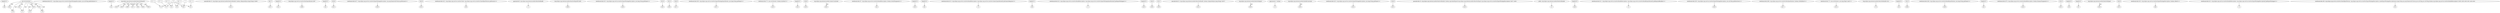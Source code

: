 digraph g {
0[label="lengthof r3"]
1[label="$i8"]
0->1[label=""]
2[label="java.util.ArrayList"]
3[label="$r47"]
2->3[label="type"]
4[label="interfaceinvoke $r31.<org.eclipse.osgi.service.resolver.ExportPackageDescription: java.util.Map getAttributes()>()"]
5[label="$r32"]
4->5[label=""]
6[label="lengthof r2"]
7[label="$i1"]
6->7[label=""]
8[label="org.eclipse.osgi.internal.module.ResolverExport[]"]
9[label="$r16"]
8->9[label="type"]
10[label="0"]
11[label="i11"]
10->11[label=""]
12[label="specialinvoke r0.<org.eclipse.osgi.internal.module.ResolverBundle: boolean isRequired(java.lang.String)>($r49)"]
13[label="$z12"]
12->13[label=""]
14[label="r6[i17]"]
15[label="$r37"]
14->15[label=""]
16[label="r76"]
2->16[label="type"]
17[label="i13"]
10->17[label=""]
18[label="i17 + 1"]
19[label="i17"]
18->19[label=""]
20[label="i16 + 1"]
21[label="i16"]
20->21[label=""]
22[label="lengthof r2"]
23[label="$i12"]
22->23[label=""]
24[label="i13 + 1"]
24->17[label=""]
25[label="(org.eclipse.osgi.service.resolver.HostSpecification) $r67"]
26[label="$r68"]
25->26[label=""]
27[label="$r20"]
28[label="r79"]
27->28[label=""]
29[label="lengthof r3"]
30[label="$i2"]
29->30[label=""]
31[label="r4[i16]"]
32[label="$r31"]
31->32[label=""]
33[label="interfaceinvoke $r27.<org.eclipse.osgi.service.resolver.ExportPackageDescription: org.osgi.framework.Version getVersion()>()"]
34[label="$r28"]
33->34[label=""]
10->19[label=""]
35[label="i15"]
10->35[label=""]
36[label="r4[i16]"]
37[label="$r33"]
36->37[label=""]
38[label="interfaceinvoke $r22.<org.eclipse.osgi.service.resolver.State: org.eclipse.osgi.service.resolver.StateObjectFactory getFactory()>()"]
39[label="r80"]
38->39[label=""]
40[label="$r82"]
8->40[label="type"]
41[label="$r41"]
2->41[label="type"]
42[label="@parameter0: org.eclipse.osgi.internal.module.ResolverBundle"]
43[label="r1"]
42->43[label=""]
44[label="z20"]
10->44[label=""]
45[label="1"]
45->44[label=""]
46[label="(org.eclipse.osgi.internal.module.ResolverExport[]) $r83"]
47[label="$r84"]
46->47[label=""]
48[label="interfaceinvoke $r25.<org.eclipse.osgi.service.resolver.ExportPackageDescription: java.lang.String getName()>()"]
49[label="$r26"]
48->49[label=""]
50[label="r5[i15]"]
51[label="$r43"]
50->51[label=""]
52[label="r2[i11]"]
53[label="$r56"]
52->53[label=""]
54[label="r77"]
2->54[label="type"]
3->54[label=""]
55[label="$r69"]
8->55[label="type"]
56[label="$r71"]
8->56[label="type"]
57[label="r4[i16]"]
58[label="$r27"]
57->58[label=""]
59[label="interfaceinvoke $r56.<org.eclipse.osgi.service.resolver.ImportPackageSpecification: java.lang.String getName()>()"]
60[label="$r57"]
59->60[label=""]
10->21[label=""]
61[label="interfaceinvoke r73.<java.util.Iterator: boolean hasNext()>()"]
62[label="$z19"]
61->62[label=""]
63[label="lengthof r3"]
64[label="$i14"]
63->64[label=""]
65[label="r4[i16]"]
66[label="$r29"]
65->66[label=""]
67[label="org.eclipse.osgi.internal.module.GenericConstraint"]
68[label="$r42"]
67->68[label="type"]
69[label="interfaceinvoke $r7.<org.eclipse.osgi.service.resolver.BundleDescription: boolean attachFragments()>()"]
70[label="$z2"]
69->70[label=""]
71[label="lengthof r4"]
72[label="$i10"]
71->72[label=""]
73[label="lengthof r4"]
74[label="$i5"]
73->74[label=""]
75[label="interfaceinvoke $r13.<org.eclipse.osgi.service.resolver.BundleDescription: org.eclipse.osgi.service.resolver.GenericSpecification[] getGenericRequires()>()"]
76[label="r5"]
75->76[label=""]
77[label="lengthof r2"]
78[label="$i9"]
77->78[label=""]
79[label="i11 + 1"]
79->11[label=""]
80[label="r78"]
41->80[label=""]
81[label="interfaceinvoke $r10.<org.eclipse.osgi.service.resolver.BundleDescription: org.eclipse.osgi.service.resolver.ImportPackageSpecification[] getImportPackages()>()"]
82[label="r2"]
81->82[label=""]
83[label="lengthof r4"]
84[label="$i19"]
83->84[label=""]
85[label="$r55"]
85->16[label=""]
2->28[label="type"]
86[label="r4[i16]"]
87[label="$r36"]
86->87[label=""]
88[label="r2[i11]"]
89[label="$r59"]
88->89[label=""]
2->80[label="type"]
90[label="specialinvoke r0.<org.eclipse.osgi.internal.module.ResolverBundle: boolean isImported(java.lang.String)>($r57)"]
91[label="$z14"]
90->91[label=""]
92[label="org.eclipse.osgi.internal.module.ResolverImport"]
93[label="$r58"]
92->93[label="type"]
94[label="@parameter1: boolean"]
95[label="z0"]
94->95[label=""]
2->27[label="type"]
96[label="org.eclipse.osgi.internal.module.BundleConstraint"]
97[label="$r50"]
96->97[label="type"]
98[label="interfaceinvoke $r23.<org.eclipse.osgi.service.resolver.ExportPackageDescription: java.lang.String getName()>()"]
99[label="$r24"]
98->99[label=""]
100[label="$r8"]
8->100[label="type"]
101[label="$r65"]
8->101[label="type"]
102[label="r4[i16]"]
103[label="$r25"]
102->103[label=""]
104[label="specialinvoke r0.<org.eclipse.osgi.internal.module.ResolverBundle: boolean equivalentExports(org.eclipse.osgi.internal.module.ResolverExport,org.eclipse.osgi.service.resolver.ExportPackageDescription)>($r37, $r36)"]
105[label="$z10"]
104->105[label=""]
106[label="@this: org.eclipse.osgi.internal.module.ResolverBundle"]
107[label="r0"]
106->107[label=""]
108[label="lengthof r6"]
109[label="$i18"]
108->109[label=""]
110[label="interfaceinvoke $r11.<org.eclipse.osgi.service.resolver.BundleDescription: org.eclipse.osgi.service.resolver.BundleSpecification[] getRequiredBundles()>()"]
111[label="r3"]
110->111[label=""]
112[label="i15 + 1"]
112->35[label=""]
113[label="interfaceinvoke $r29.<org.eclipse.osgi.service.resolver.ExportPackageDescription: java.util.Map getDirectives()>()"]
114[label="$r30"]
113->114[label=""]
115[label="interfaceinvoke $r68.<org.eclipse.osgi.service.resolver.HostSpecification: boolean isMultiHost()>()"]
116[label="$z17"]
115->116[label=""]
117[label="interfaceinvoke r73.<java.util.Iterator: java.lang.Object next()>()"]
118[label="$r14"]
117->118[label=""]
119[label="(org.eclipse.osgi.internal.module.ResolverBundle) $r14"]
120[label="r74"]
119->120[label=""]
121[label="lengthof r4"]
122[label="$i4"]
121->122[label=""]
123[label="r3[i13]"]
124[label="$r48"]
123->124[label=""]
125[label="interfaceinvoke $r48.<org.eclipse.osgi.service.resolver.BundleSpecification: java.lang.String getName()>()"]
126[label="$r49"]
125->126[label=""]
127[label="lengthof r5"]
128[label="$i3"]
127->128[label=""]
129[label="interfaceinvoke $r70.<org.eclipse.osgi.service.resolver.BundleDescription: boolean dynamicFragments()>()"]
130[label="$z18"]
129->130[label=""]
131[label="r3[i13]"]
132[label="$r51"]
131->132[label=""]
133[label="lengthof r5"]
134[label="$i6"]
133->134[label=""]
135[label="lengthof r5"]
136[label="$i7"]
135->136[label=""]
137[label="org.eclipse.osgi.internal.module.ResolverExport"]
138[label="$r35"]
137->138[label="type"]
139[label="r4[i16]"]
140[label="$r23"]
139->140[label=""]
141[label="interfaceinvoke $r33.<org.eclipse.osgi.service.resolver.ExportPackageDescription: boolean isRoot()>()"]
142[label="$z8"]
141->142[label=""]
143[label="interfaceinvoke $r12.<org.eclipse.osgi.service.resolver.BundleDescription: org.eclipse.osgi.service.resolver.ExportPackageDescription[] getExportPackages()>()"]
144[label="r4"]
143->144[label=""]
145[label="$r63"]
8->145[label="type"]
2->85[label="type"]
146[label="interfaceinvoke r80.<org.eclipse.osgi.service.resolver.StateObjectFactory: org.eclipse.osgi.service.resolver.ExportPackageDescription createExportPackageDescription(java.lang.String,org.osgi.framework.Version,java.util.Map,java.util.Map,boolean,org.eclipse.osgi.service.resolver.BundleDescription)>($r26, $r28, $r30, $r32, $z8, $r34)"]
147[label="r81"]
146->147[label=""]
}